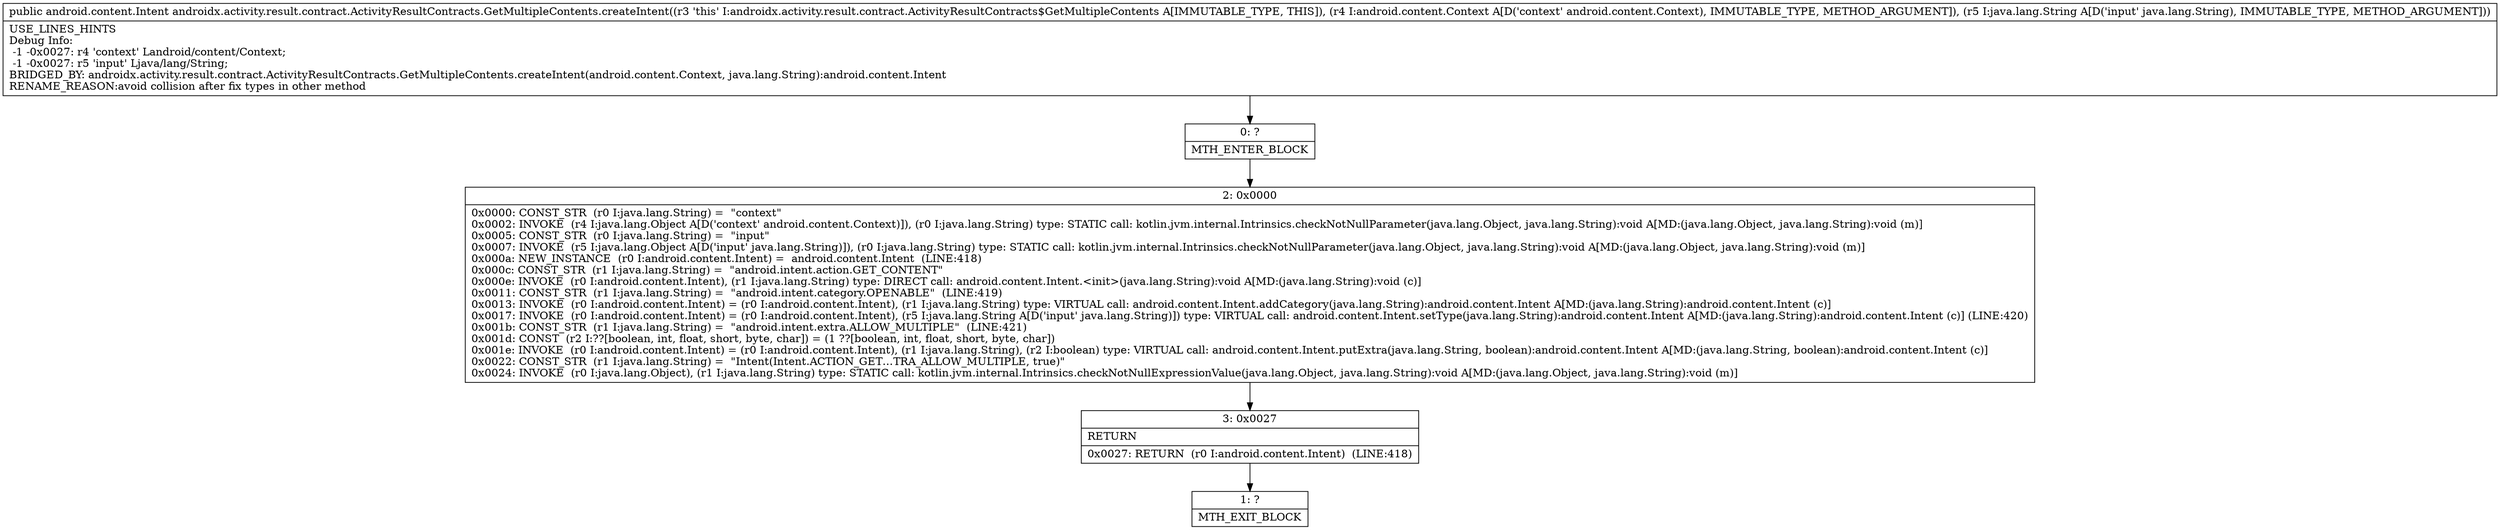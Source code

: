 digraph "CFG forandroidx.activity.result.contract.ActivityResultContracts.GetMultipleContents.createIntent(Landroid\/content\/Context;Ljava\/lang\/String;)Landroid\/content\/Intent;" {
Node_0 [shape=record,label="{0\:\ ?|MTH_ENTER_BLOCK\l}"];
Node_2 [shape=record,label="{2\:\ 0x0000|0x0000: CONST_STR  (r0 I:java.lang.String) =  \"context\" \l0x0002: INVOKE  (r4 I:java.lang.Object A[D('context' android.content.Context)]), (r0 I:java.lang.String) type: STATIC call: kotlin.jvm.internal.Intrinsics.checkNotNullParameter(java.lang.Object, java.lang.String):void A[MD:(java.lang.Object, java.lang.String):void (m)]\l0x0005: CONST_STR  (r0 I:java.lang.String) =  \"input\" \l0x0007: INVOKE  (r5 I:java.lang.Object A[D('input' java.lang.String)]), (r0 I:java.lang.String) type: STATIC call: kotlin.jvm.internal.Intrinsics.checkNotNullParameter(java.lang.Object, java.lang.String):void A[MD:(java.lang.Object, java.lang.String):void (m)]\l0x000a: NEW_INSTANCE  (r0 I:android.content.Intent) =  android.content.Intent  (LINE:418)\l0x000c: CONST_STR  (r1 I:java.lang.String) =  \"android.intent.action.GET_CONTENT\" \l0x000e: INVOKE  (r0 I:android.content.Intent), (r1 I:java.lang.String) type: DIRECT call: android.content.Intent.\<init\>(java.lang.String):void A[MD:(java.lang.String):void (c)]\l0x0011: CONST_STR  (r1 I:java.lang.String) =  \"android.intent.category.OPENABLE\"  (LINE:419)\l0x0013: INVOKE  (r0 I:android.content.Intent) = (r0 I:android.content.Intent), (r1 I:java.lang.String) type: VIRTUAL call: android.content.Intent.addCategory(java.lang.String):android.content.Intent A[MD:(java.lang.String):android.content.Intent (c)]\l0x0017: INVOKE  (r0 I:android.content.Intent) = (r0 I:android.content.Intent), (r5 I:java.lang.String A[D('input' java.lang.String)]) type: VIRTUAL call: android.content.Intent.setType(java.lang.String):android.content.Intent A[MD:(java.lang.String):android.content.Intent (c)] (LINE:420)\l0x001b: CONST_STR  (r1 I:java.lang.String) =  \"android.intent.extra.ALLOW_MULTIPLE\"  (LINE:421)\l0x001d: CONST  (r2 I:??[boolean, int, float, short, byte, char]) = (1 ??[boolean, int, float, short, byte, char]) \l0x001e: INVOKE  (r0 I:android.content.Intent) = (r0 I:android.content.Intent), (r1 I:java.lang.String), (r2 I:boolean) type: VIRTUAL call: android.content.Intent.putExtra(java.lang.String, boolean):android.content.Intent A[MD:(java.lang.String, boolean):android.content.Intent (c)]\l0x0022: CONST_STR  (r1 I:java.lang.String) =  \"Intent(Intent.ACTION_GET…TRA_ALLOW_MULTIPLE, true)\" \l0x0024: INVOKE  (r0 I:java.lang.Object), (r1 I:java.lang.String) type: STATIC call: kotlin.jvm.internal.Intrinsics.checkNotNullExpressionValue(java.lang.Object, java.lang.String):void A[MD:(java.lang.Object, java.lang.String):void (m)]\l}"];
Node_3 [shape=record,label="{3\:\ 0x0027|RETURN\l|0x0027: RETURN  (r0 I:android.content.Intent)  (LINE:418)\l}"];
Node_1 [shape=record,label="{1\:\ ?|MTH_EXIT_BLOCK\l}"];
MethodNode[shape=record,label="{public android.content.Intent androidx.activity.result.contract.ActivityResultContracts.GetMultipleContents.createIntent((r3 'this' I:androidx.activity.result.contract.ActivityResultContracts$GetMultipleContents A[IMMUTABLE_TYPE, THIS]), (r4 I:android.content.Context A[D('context' android.content.Context), IMMUTABLE_TYPE, METHOD_ARGUMENT]), (r5 I:java.lang.String A[D('input' java.lang.String), IMMUTABLE_TYPE, METHOD_ARGUMENT]))  | USE_LINES_HINTS\lDebug Info:\l  \-1 \-0x0027: r4 'context' Landroid\/content\/Context;\l  \-1 \-0x0027: r5 'input' Ljava\/lang\/String;\lBRIDGED_BY: androidx.activity.result.contract.ActivityResultContracts.GetMultipleContents.createIntent(android.content.Context, java.lang.String):android.content.Intent\lRENAME_REASON:avoid collision after fix types in other method\l}"];
MethodNode -> Node_0;Node_0 -> Node_2;
Node_2 -> Node_3;
Node_3 -> Node_1;
}

